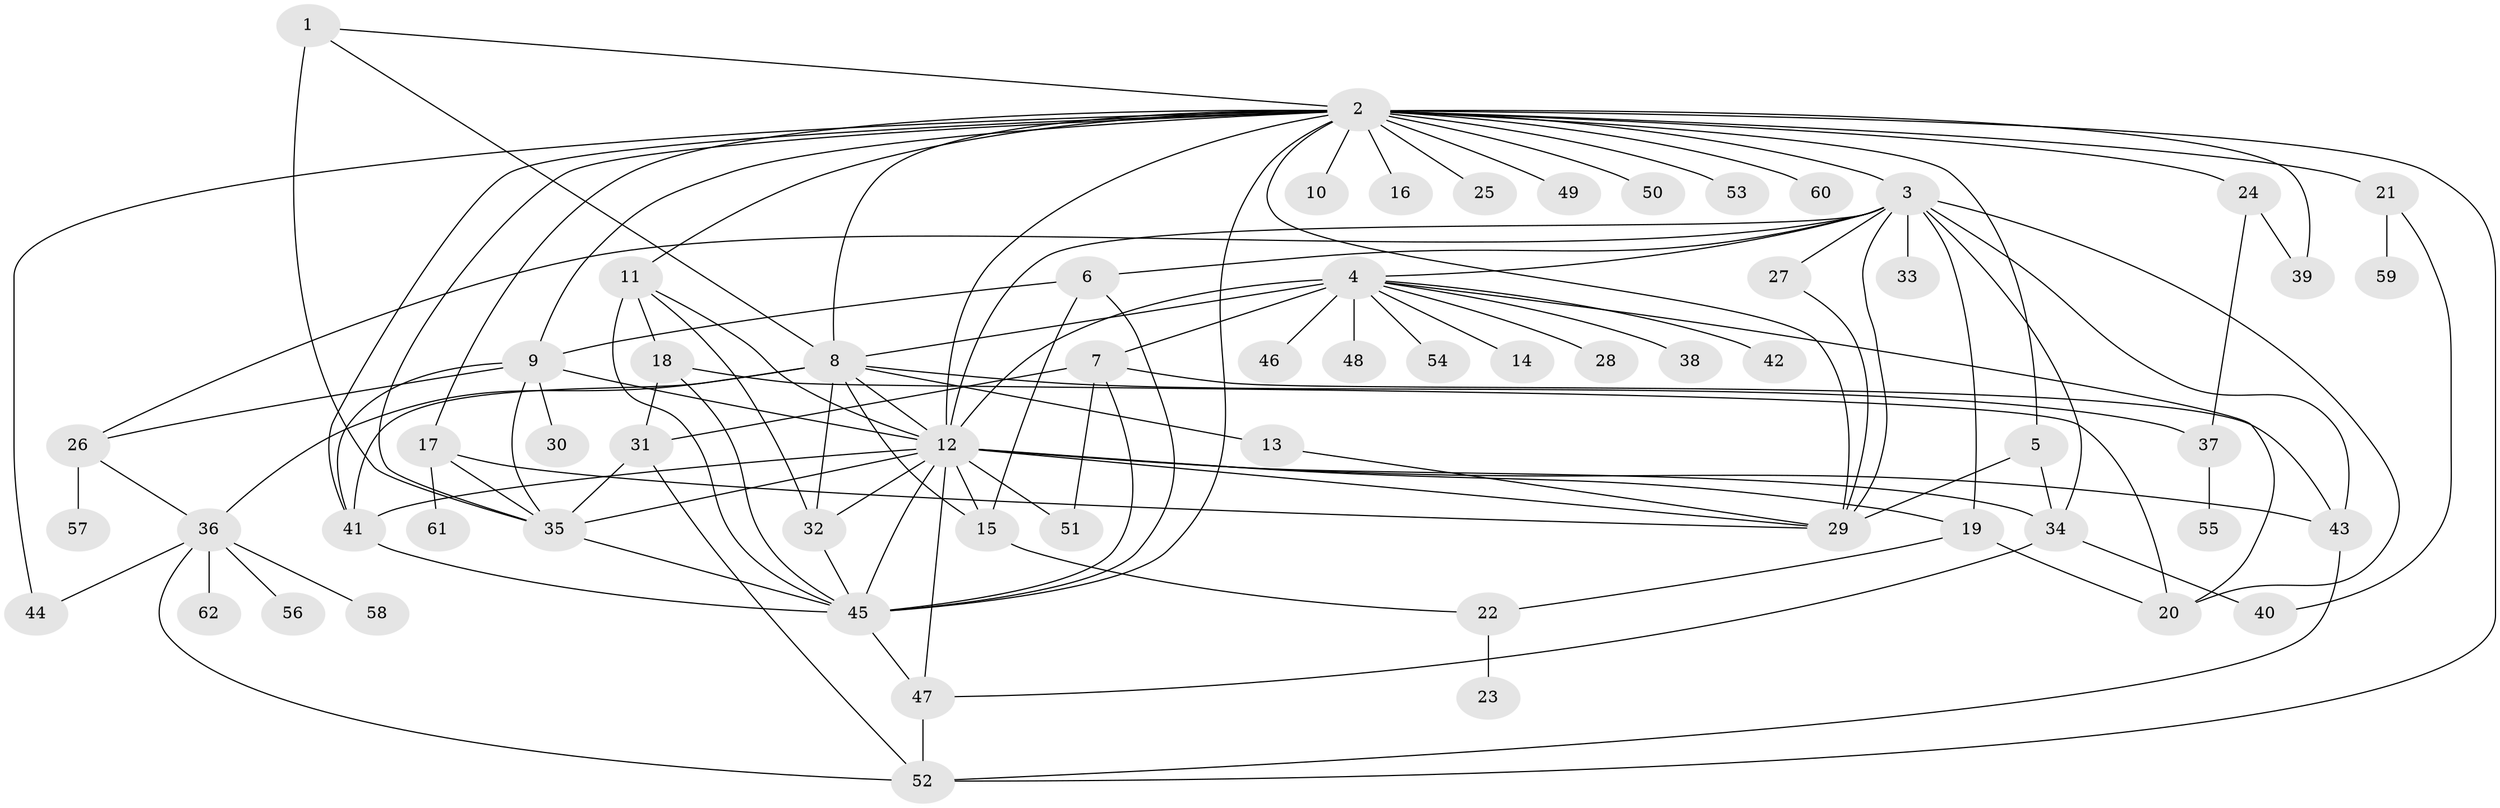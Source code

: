 // original degree distribution, {4: 0.06504065040650407, 25: 0.008130081300813009, 18: 0.008130081300813009, 16: 0.008130081300813009, 3: 0.12195121951219512, 6: 0.04065040650406504, 19: 0.008130081300813009, 7: 0.024390243902439025, 1: 0.4146341463414634, 5: 0.04878048780487805, 2: 0.21951219512195122, 10: 0.016260162601626018, 9: 0.008130081300813009, 8: 0.008130081300813009}
// Generated by graph-tools (version 1.1) at 2025/35/03/09/25 02:35:46]
// undirected, 62 vertices, 118 edges
graph export_dot {
graph [start="1"]
  node [color=gray90,style=filled];
  1;
  2;
  3;
  4;
  5;
  6;
  7;
  8;
  9;
  10;
  11;
  12;
  13;
  14;
  15;
  16;
  17;
  18;
  19;
  20;
  21;
  22;
  23;
  24;
  25;
  26;
  27;
  28;
  29;
  30;
  31;
  32;
  33;
  34;
  35;
  36;
  37;
  38;
  39;
  40;
  41;
  42;
  43;
  44;
  45;
  46;
  47;
  48;
  49;
  50;
  51;
  52;
  53;
  54;
  55;
  56;
  57;
  58;
  59;
  60;
  61;
  62;
  1 -- 2 [weight=1.0];
  1 -- 8 [weight=1.0];
  1 -- 35 [weight=1.0];
  2 -- 3 [weight=1.0];
  2 -- 5 [weight=1.0];
  2 -- 8 [weight=1.0];
  2 -- 9 [weight=1.0];
  2 -- 10 [weight=1.0];
  2 -- 11 [weight=1.0];
  2 -- 12 [weight=1.0];
  2 -- 16 [weight=1.0];
  2 -- 17 [weight=1.0];
  2 -- 21 [weight=1.0];
  2 -- 24 [weight=1.0];
  2 -- 25 [weight=1.0];
  2 -- 29 [weight=1.0];
  2 -- 35 [weight=1.0];
  2 -- 39 [weight=1.0];
  2 -- 41 [weight=1.0];
  2 -- 44 [weight=1.0];
  2 -- 45 [weight=1.0];
  2 -- 49 [weight=1.0];
  2 -- 50 [weight=1.0];
  2 -- 52 [weight=1.0];
  2 -- 53 [weight=1.0];
  2 -- 60 [weight=1.0];
  3 -- 4 [weight=1.0];
  3 -- 6 [weight=1.0];
  3 -- 12 [weight=2.0];
  3 -- 19 [weight=4.0];
  3 -- 20 [weight=1.0];
  3 -- 26 [weight=1.0];
  3 -- 27 [weight=1.0];
  3 -- 29 [weight=1.0];
  3 -- 33 [weight=2.0];
  3 -- 34 [weight=1.0];
  3 -- 43 [weight=1.0];
  4 -- 7 [weight=1.0];
  4 -- 8 [weight=1.0];
  4 -- 12 [weight=4.0];
  4 -- 14 [weight=1.0];
  4 -- 20 [weight=1.0];
  4 -- 28 [weight=1.0];
  4 -- 38 [weight=1.0];
  4 -- 42 [weight=1.0];
  4 -- 46 [weight=1.0];
  4 -- 48 [weight=1.0];
  4 -- 54 [weight=1.0];
  5 -- 29 [weight=1.0];
  5 -- 34 [weight=1.0];
  6 -- 9 [weight=1.0];
  6 -- 15 [weight=1.0];
  6 -- 45 [weight=1.0];
  7 -- 31 [weight=1.0];
  7 -- 43 [weight=1.0];
  7 -- 45 [weight=1.0];
  7 -- 51 [weight=1.0];
  8 -- 12 [weight=3.0];
  8 -- 13 [weight=7.0];
  8 -- 15 [weight=1.0];
  8 -- 32 [weight=1.0];
  8 -- 36 [weight=1.0];
  8 -- 37 [weight=1.0];
  8 -- 41 [weight=1.0];
  9 -- 12 [weight=1.0];
  9 -- 26 [weight=1.0];
  9 -- 30 [weight=2.0];
  9 -- 35 [weight=1.0];
  9 -- 41 [weight=1.0];
  11 -- 12 [weight=1.0];
  11 -- 18 [weight=1.0];
  11 -- 32 [weight=1.0];
  11 -- 45 [weight=1.0];
  12 -- 15 [weight=1.0];
  12 -- 19 [weight=1.0];
  12 -- 29 [weight=1.0];
  12 -- 32 [weight=6.0];
  12 -- 34 [weight=1.0];
  12 -- 35 [weight=2.0];
  12 -- 41 [weight=1.0];
  12 -- 43 [weight=2.0];
  12 -- 45 [weight=2.0];
  12 -- 47 [weight=1.0];
  12 -- 51 [weight=1.0];
  13 -- 29 [weight=1.0];
  15 -- 22 [weight=1.0];
  17 -- 29 [weight=1.0];
  17 -- 35 [weight=1.0];
  17 -- 61 [weight=1.0];
  18 -- 20 [weight=1.0];
  18 -- 31 [weight=1.0];
  18 -- 45 [weight=1.0];
  19 -- 20 [weight=1.0];
  19 -- 22 [weight=1.0];
  21 -- 40 [weight=1.0];
  21 -- 59 [weight=1.0];
  22 -- 23 [weight=1.0];
  24 -- 37 [weight=1.0];
  24 -- 39 [weight=1.0];
  26 -- 36 [weight=1.0];
  26 -- 57 [weight=1.0];
  27 -- 29 [weight=1.0];
  31 -- 35 [weight=1.0];
  31 -- 52 [weight=1.0];
  32 -- 45 [weight=1.0];
  34 -- 40 [weight=1.0];
  34 -- 47 [weight=1.0];
  35 -- 45 [weight=1.0];
  36 -- 44 [weight=1.0];
  36 -- 52 [weight=1.0];
  36 -- 56 [weight=1.0];
  36 -- 58 [weight=1.0];
  36 -- 62 [weight=1.0];
  37 -- 55 [weight=1.0];
  41 -- 45 [weight=1.0];
  43 -- 52 [weight=1.0];
  45 -- 47 [weight=1.0];
  47 -- 52 [weight=1.0];
}
